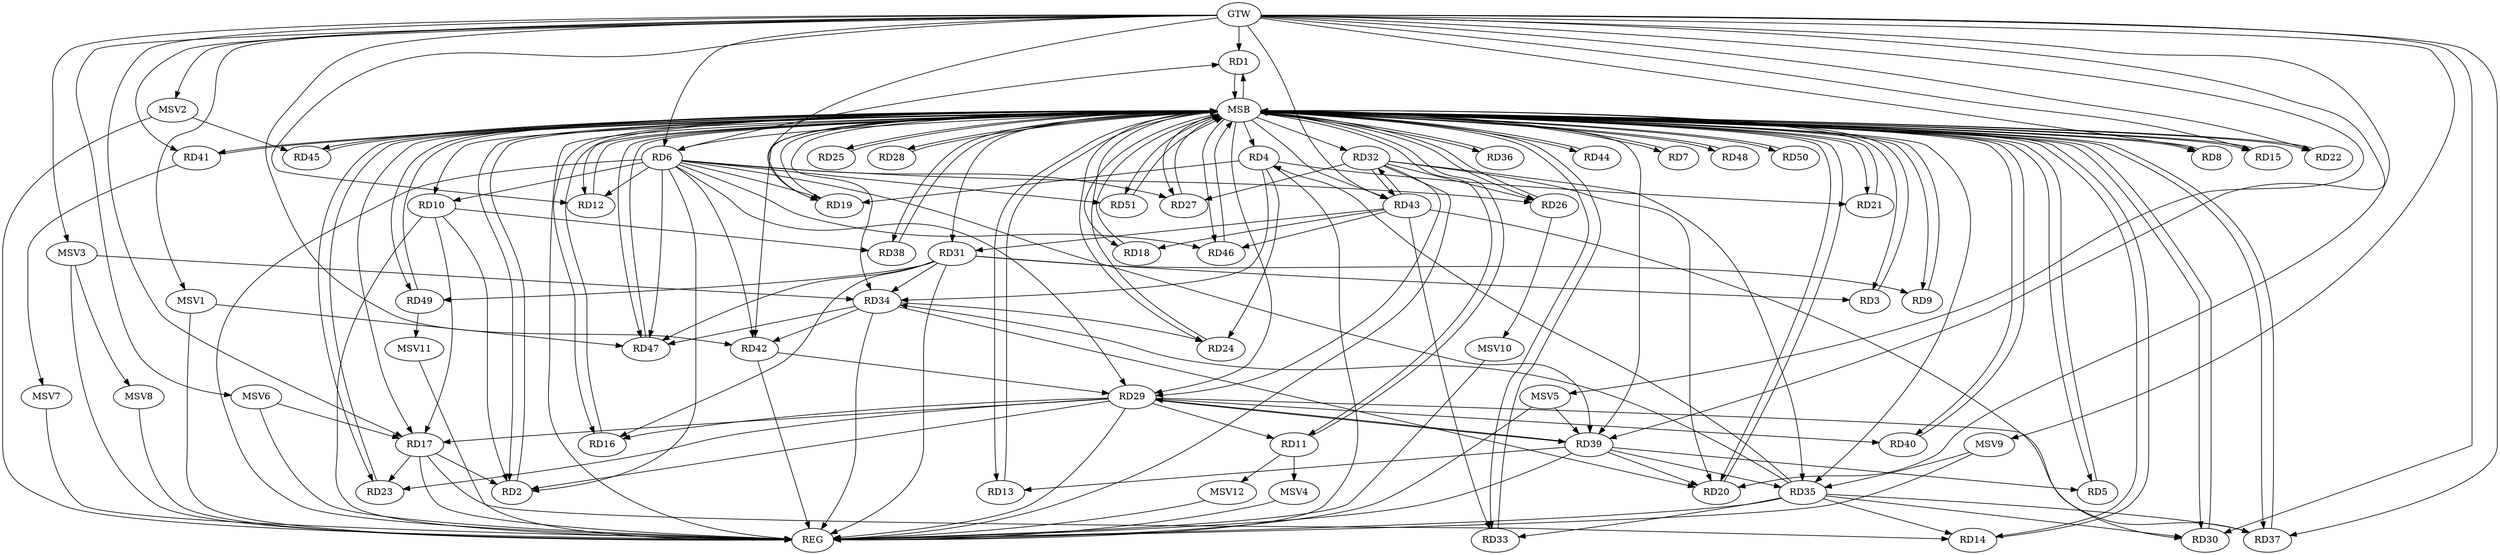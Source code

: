 strict digraph G {
  RD1 [ label="RD1" ];
  RD2 [ label="RD2" ];
  RD3 [ label="RD3" ];
  RD4 [ label="RD4" ];
  RD5 [ label="RD5" ];
  RD6 [ label="RD6" ];
  RD7 [ label="RD7" ];
  RD8 [ label="RD8" ];
  RD9 [ label="RD9" ];
  RD10 [ label="RD10" ];
  RD11 [ label="RD11" ];
  RD12 [ label="RD12" ];
  RD13 [ label="RD13" ];
  RD14 [ label="RD14" ];
  RD15 [ label="RD15" ];
  RD16 [ label="RD16" ];
  RD17 [ label="RD17" ];
  RD18 [ label="RD18" ];
  RD19 [ label="RD19" ];
  RD20 [ label="RD20" ];
  RD21 [ label="RD21" ];
  RD22 [ label="RD22" ];
  RD23 [ label="RD23" ];
  RD24 [ label="RD24" ];
  RD25 [ label="RD25" ];
  RD26 [ label="RD26" ];
  RD27 [ label="RD27" ];
  RD28 [ label="RD28" ];
  RD29 [ label="RD29" ];
  RD30 [ label="RD30" ];
  RD31 [ label="RD31" ];
  RD32 [ label="RD32" ];
  RD33 [ label="RD33" ];
  RD34 [ label="RD34" ];
  RD35 [ label="RD35" ];
  RD36 [ label="RD36" ];
  RD37 [ label="RD37" ];
  RD38 [ label="RD38" ];
  RD39 [ label="RD39" ];
  RD40 [ label="RD40" ];
  RD41 [ label="RD41" ];
  RD42 [ label="RD42" ];
  RD43 [ label="RD43" ];
  RD44 [ label="RD44" ];
  RD45 [ label="RD45" ];
  RD46 [ label="RD46" ];
  RD47 [ label="RD47" ];
  RD48 [ label="RD48" ];
  RD49 [ label="RD49" ];
  RD50 [ label="RD50" ];
  RD51 [ label="RD51" ];
  GTW [ label="GTW" ];
  REG [ label="REG" ];
  MSB [ label="MSB" ];
  MSV1 [ label="MSV1" ];
  MSV2 [ label="MSV2" ];
  MSV3 [ label="MSV3" ];
  MSV4 [ label="MSV4" ];
  MSV5 [ label="MSV5" ];
  MSV6 [ label="MSV6" ];
  MSV7 [ label="MSV7" ];
  MSV8 [ label="MSV8" ];
  MSV9 [ label="MSV9" ];
  MSV10 [ label="MSV10" ];
  MSV11 [ label="MSV11" ];
  MSV12 [ label="MSV12" ];
  RD6 -> RD1;
  RD10 -> RD2;
  RD17 -> RD2;
  RD29 -> RD2;
  RD31 -> RD3;
  RD4 -> RD19;
  RD4 -> RD21;
  RD4 -> RD24;
  RD4 -> RD34;
  RD35 -> RD4;
  RD39 -> RD5;
  RD6 -> RD19;
  RD6 -> RD27;
  RD6 -> RD29;
  RD6 -> RD39;
  RD6 -> RD42;
  RD6 -> RD46;
  RD6 -> RD47;
  RD31 -> RD9;
  RD10 -> RD17;
  RD10 -> RD38;
  RD29 -> RD11;
  RD39 -> RD13;
  RD17 -> RD14;
  RD35 -> RD14;
  RD29 -> RD16;
  RD31 -> RD16;
  RD17 -> RD23;
  RD29 -> RD17;
  RD43 -> RD18;
  RD32 -> RD20;
  RD34 -> RD20;
  RD39 -> RD20;
  RD29 -> RD23;
  RD34 -> RD24;
  RD32 -> RD26;
  RD32 -> RD27;
  RD32 -> RD29;
  RD29 -> RD37;
  RD29 -> RD39;
  RD39 -> RD29;
  RD29 -> RD40;
  RD42 -> RD29;
  RD35 -> RD30;
  RD43 -> RD30;
  RD31 -> RD34;
  RD43 -> RD31;
  RD31 -> RD47;
  RD31 -> RD49;
  RD32 -> RD35;
  RD32 -> RD43;
  RD43 -> RD32;
  RD35 -> RD33;
  RD43 -> RD33;
  RD35 -> RD34;
  RD34 -> RD42;
  RD34 -> RD47;
  RD35 -> RD37;
  RD39 -> RD35;
  RD43 -> RD46;
  GTW -> RD6;
  GTW -> RD43;
  GTW -> RD41;
  GTW -> RD37;
  GTW -> RD30;
  GTW -> RD42;
  GTW -> RD19;
  GTW -> RD15;
  GTW -> RD17;
  GTW -> RD22;
  GTW -> RD1;
  GTW -> RD39;
  GTW -> RD12;
  GTW -> RD20;
  GTW -> RD8;
  RD4 -> REG;
  RD6 -> REG;
  RD10 -> REG;
  RD17 -> REG;
  RD29 -> REG;
  RD31 -> REG;
  RD32 -> REG;
  RD34 -> REG;
  RD35 -> REG;
  RD39 -> REG;
  RD42 -> REG;
  RD1 -> MSB;
  MSB -> RD3;
  MSB -> RD4;
  MSB -> RD8;
  MSB -> RD28;
  MSB -> RD33;
  MSB -> RD40;
  MSB -> REG;
  RD2 -> MSB;
  MSB -> RD24;
  MSB -> RD26;
  MSB -> RD35;
  MSB -> RD38;
  RD3 -> MSB;
  MSB -> RD7;
  MSB -> RD12;
  MSB -> RD16;
  MSB -> RD18;
  MSB -> RD19;
  MSB -> RD21;
  MSB -> RD22;
  MSB -> RD23;
  RD5 -> MSB;
  MSB -> RD1;
  MSB -> RD14;
  MSB -> RD49;
  RD7 -> MSB;
  MSB -> RD30;
  MSB -> RD39;
  MSB -> RD42;
  MSB -> RD44;
  RD8 -> MSB;
  RD9 -> MSB;
  MSB -> RD15;
  MSB -> RD17;
  MSB -> RD37;
  MSB -> RD50;
  RD11 -> MSB;
  MSB -> RD20;
  MSB -> RD43;
  RD12 -> MSB;
  MSB -> RD5;
  MSB -> RD31;
  MSB -> RD34;
  MSB -> RD48;
  RD13 -> MSB;
  MSB -> RD6;
  MSB -> RD47;
  RD14 -> MSB;
  MSB -> RD36;
  RD15 -> MSB;
  RD16 -> MSB;
  MSB -> RD27;
  MSB -> RD41;
  MSB -> RD51;
  RD18 -> MSB;
  MSB -> RD2;
  MSB -> RD32;
  MSB -> RD46;
  RD19 -> MSB;
  RD20 -> MSB;
  MSB -> RD9;
  RD21 -> MSB;
  MSB -> RD11;
  RD22 -> MSB;
  MSB -> RD29;
  RD23 -> MSB;
  RD24 -> MSB;
  MSB -> RD13;
  RD25 -> MSB;
  MSB -> RD45;
  RD26 -> MSB;
  RD27 -> MSB;
  RD28 -> MSB;
  RD30 -> MSB;
  RD33 -> MSB;
  MSB -> RD10;
  RD36 -> MSB;
  MSB -> RD25;
  RD37 -> MSB;
  RD38 -> MSB;
  RD40 -> MSB;
  RD41 -> MSB;
  RD44 -> MSB;
  RD45 -> MSB;
  RD46 -> MSB;
  RD47 -> MSB;
  RD48 -> MSB;
  RD49 -> MSB;
  RD50 -> MSB;
  RD51 -> MSB;
  RD6 -> RD2;
  RD6 -> RD26;
  RD6 -> RD51;
  RD6 -> RD12;
  RD6 -> RD10;
  MSV1 -> RD47;
  GTW -> MSV1;
  MSV1 -> REG;
  MSV2 -> RD45;
  GTW -> MSV2;
  MSV2 -> REG;
  MSV3 -> RD34;
  GTW -> MSV3;
  MSV3 -> REG;
  RD11 -> MSV4;
  MSV4 -> REG;
  MSV5 -> RD39;
  GTW -> MSV5;
  MSV5 -> REG;
  MSV6 -> RD17;
  GTW -> MSV6;
  MSV6 -> REG;
  RD41 -> MSV7;
  MSV7 -> REG;
  MSV3 -> MSV8;
  MSV8 -> REG;
  MSV9 -> RD35;
  GTW -> MSV9;
  MSV9 -> REG;
  RD26 -> MSV10;
  MSV10 -> REG;
  RD49 -> MSV11;
  MSV11 -> REG;
  RD11 -> MSV12;
  MSV12 -> REG;
}
